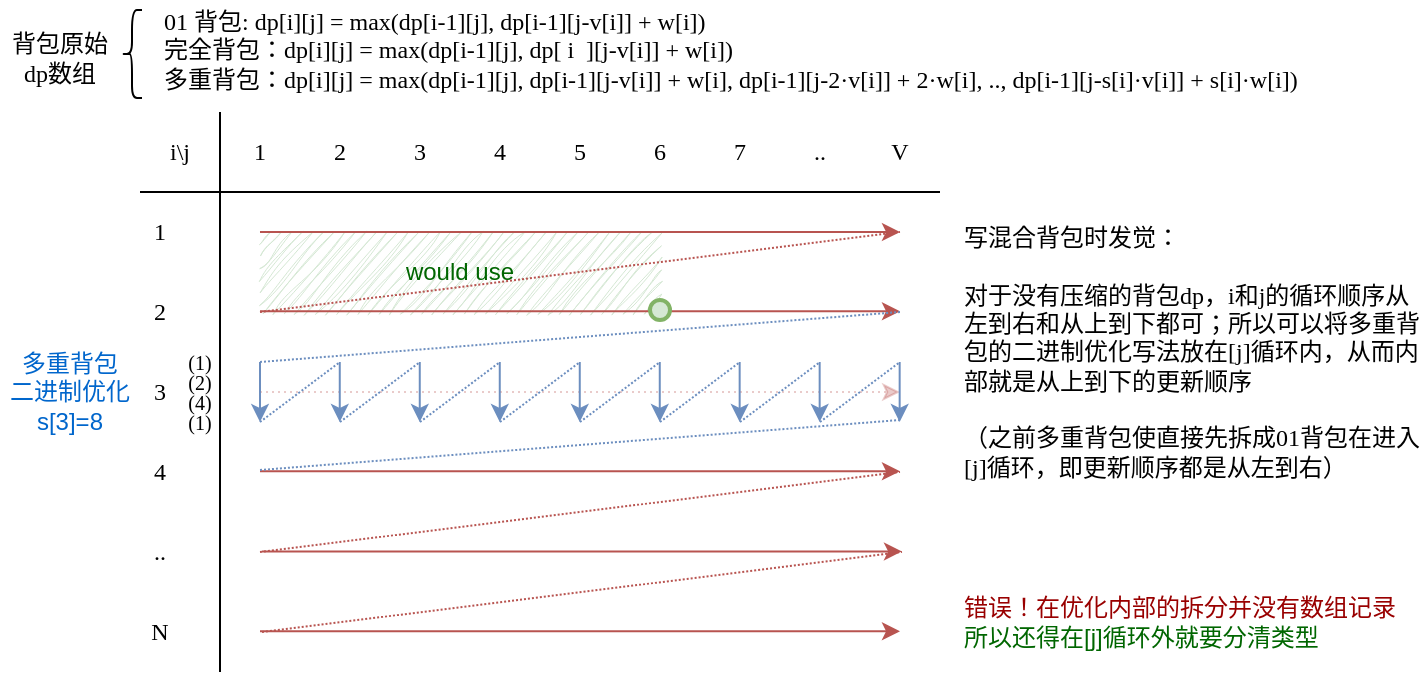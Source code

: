 <mxfile version="25.0.3">
  <diagram name="backpack" id="WbhOg6mAHFlbiaJ38bU9">
    <mxGraphModel dx="1195" dy="622" grid="1" gridSize="10" guides="1" tooltips="1" connect="1" arrows="1" fold="1" page="1" pageScale="1" pageWidth="850" pageHeight="1100" math="0" shadow="0">
      <root>
        <mxCell id="0" />
        <mxCell id="1" parent="0" />
        <mxCell id="b7AsIHiMoh33NBh8LySQ-63" value="&lt;font color=&quot;#006600&quot;&gt;would use&lt;/font&gt;" style="rounded=0;whiteSpace=wrap;html=1;fillColor=#d5e8d4;strokeColor=none;glass=0;shadow=0;sketch=1;curveFitting=1;jiggle=2;" vertex="1" parent="1">
          <mxGeometry x="140" y="180" width="200" height="40" as="geometry" />
        </mxCell>
        <mxCell id="b7AsIHiMoh33NBh8LySQ-1" value="" style="endArrow=none;html=1;rounded=0;" edge="1" parent="1">
          <mxGeometry width="50" height="50" relative="1" as="geometry">
            <mxPoint x="80" y="160" as="sourcePoint" />
            <mxPoint x="480" y="160" as="targetPoint" />
          </mxGeometry>
        </mxCell>
        <mxCell id="b7AsIHiMoh33NBh8LySQ-2" value="" style="endArrow=none;html=1;rounded=0;" edge="1" parent="1">
          <mxGeometry width="50" height="50" relative="1" as="geometry">
            <mxPoint x="120" y="400" as="sourcePoint" />
            <mxPoint x="120" y="120" as="targetPoint" />
          </mxGeometry>
        </mxCell>
        <mxCell id="b7AsIHiMoh33NBh8LySQ-3" value="&lt;font face=&quot;Lucida Console&quot;&gt;i\j&lt;/font&gt;" style="text;html=1;align=center;verticalAlign=middle;whiteSpace=wrap;rounded=0;" vertex="1" parent="1">
          <mxGeometry x="80" y="120" width="40" height="40" as="geometry" />
        </mxCell>
        <mxCell id="b7AsIHiMoh33NBh8LySQ-6" value="&lt;font face=&quot;Lucida Console&quot;&gt;1&lt;/font&gt;" style="text;html=1;align=center;verticalAlign=middle;whiteSpace=wrap;rounded=0;" vertex="1" parent="1">
          <mxGeometry x="80" y="160" width="20" height="40" as="geometry" />
        </mxCell>
        <mxCell id="b7AsIHiMoh33NBh8LySQ-7" value="&lt;font face=&quot;Lucida Console&quot;&gt;2&lt;/font&gt;" style="text;html=1;align=center;verticalAlign=middle;whiteSpace=wrap;rounded=0;" vertex="1" parent="1">
          <mxGeometry x="80" y="200" width="20" height="40" as="geometry" />
        </mxCell>
        <mxCell id="b7AsIHiMoh33NBh8LySQ-9" value="&lt;font face=&quot;Lucida Console&quot;&gt;3&lt;/font&gt;" style="text;html=1;align=center;verticalAlign=middle;whiteSpace=wrap;rounded=0;" vertex="1" parent="1">
          <mxGeometry x="80" y="240" width="20" height="40" as="geometry" />
        </mxCell>
        <mxCell id="b7AsIHiMoh33NBh8LySQ-10" value="&lt;font face=&quot;Lucida Console&quot;&gt;4&lt;/font&gt;" style="text;html=1;align=center;verticalAlign=middle;whiteSpace=wrap;rounded=0;" vertex="1" parent="1">
          <mxGeometry x="80" y="280" width="20" height="40" as="geometry" />
        </mxCell>
        <mxCell id="b7AsIHiMoh33NBh8LySQ-11" value="&lt;font face=&quot;Lucida Console&quot;&gt;..&lt;/font&gt;" style="text;html=1;align=center;verticalAlign=middle;whiteSpace=wrap;rounded=0;" vertex="1" parent="1">
          <mxGeometry x="80" y="320" width="20" height="40" as="geometry" />
        </mxCell>
        <mxCell id="b7AsIHiMoh33NBh8LySQ-12" value="&lt;font face=&quot;Lucida Console&quot;&gt;N&lt;/font&gt;" style="text;html=1;align=center;verticalAlign=middle;whiteSpace=wrap;rounded=0;" vertex="1" parent="1">
          <mxGeometry x="80" y="360" width="20" height="40" as="geometry" />
        </mxCell>
        <mxCell id="b7AsIHiMoh33NBh8LySQ-13" value="&lt;font face=&quot;Lucida Console&quot;&gt;1&lt;/font&gt;" style="text;html=1;align=center;verticalAlign=middle;whiteSpace=wrap;rounded=0;" vertex="1" parent="1">
          <mxGeometry x="120" y="120" width="40" height="40" as="geometry" />
        </mxCell>
        <mxCell id="b7AsIHiMoh33NBh8LySQ-14" value="&lt;font face=&quot;Lucida Console&quot;&gt;2&lt;/font&gt;" style="text;html=1;align=center;verticalAlign=middle;whiteSpace=wrap;rounded=0;" vertex="1" parent="1">
          <mxGeometry x="160" y="120" width="40" height="40" as="geometry" />
        </mxCell>
        <mxCell id="b7AsIHiMoh33NBh8LySQ-15" value="&lt;font face=&quot;Lucida Console&quot;&gt;3&lt;/font&gt;" style="text;html=1;align=center;verticalAlign=middle;whiteSpace=wrap;rounded=0;" vertex="1" parent="1">
          <mxGeometry x="200" y="120" width="40" height="40" as="geometry" />
        </mxCell>
        <mxCell id="b7AsIHiMoh33NBh8LySQ-16" value="&lt;font face=&quot;Lucida Console&quot;&gt;4&lt;/font&gt;" style="text;html=1;align=center;verticalAlign=middle;whiteSpace=wrap;rounded=0;" vertex="1" parent="1">
          <mxGeometry x="240" y="120" width="40" height="40" as="geometry" />
        </mxCell>
        <mxCell id="b7AsIHiMoh33NBh8LySQ-17" value="&lt;font face=&quot;Lucida Console&quot;&gt;5&lt;/font&gt;" style="text;html=1;align=center;verticalAlign=middle;whiteSpace=wrap;rounded=0;" vertex="1" parent="1">
          <mxGeometry x="280" y="120" width="40" height="40" as="geometry" />
        </mxCell>
        <mxCell id="b7AsIHiMoh33NBh8LySQ-18" value="&lt;font face=&quot;Lucida Console&quot;&gt;6&lt;/font&gt;" style="text;html=1;align=center;verticalAlign=middle;whiteSpace=wrap;rounded=0;" vertex="1" parent="1">
          <mxGeometry x="320" y="120" width="40" height="40" as="geometry" />
        </mxCell>
        <mxCell id="b7AsIHiMoh33NBh8LySQ-19" value="&lt;font face=&quot;Lucida Console&quot;&gt;7&lt;/font&gt;" style="text;html=1;align=center;verticalAlign=middle;whiteSpace=wrap;rounded=0;" vertex="1" parent="1">
          <mxGeometry x="360" y="120" width="40" height="40" as="geometry" />
        </mxCell>
        <mxCell id="b7AsIHiMoh33NBh8LySQ-20" value="&lt;font face=&quot;Lucida Console&quot;&gt;..&lt;/font&gt;" style="text;html=1;align=center;verticalAlign=middle;whiteSpace=wrap;rounded=0;" vertex="1" parent="1">
          <mxGeometry x="400" y="120" width="40" height="40" as="geometry" />
        </mxCell>
        <mxCell id="b7AsIHiMoh33NBh8LySQ-21" value="&lt;font face=&quot;Lucida Console&quot;&gt;V&lt;/font&gt;" style="text;html=1;align=center;verticalAlign=middle;whiteSpace=wrap;rounded=0;" vertex="1" parent="1">
          <mxGeometry x="440" y="120" width="40" height="40" as="geometry" />
        </mxCell>
        <mxCell id="b7AsIHiMoh33NBh8LySQ-22" value="&lt;font style=&quot;font-size: 10px;&quot; face=&quot;Lucida Console&quot;&gt;(1)&lt;/font&gt;" style="text;html=1;align=center;verticalAlign=middle;whiteSpace=wrap;rounded=0;" vertex="1" parent="1">
          <mxGeometry x="100" y="240" width="20" height="10" as="geometry" />
        </mxCell>
        <mxCell id="b7AsIHiMoh33NBh8LySQ-24" value="&lt;font style=&quot;font-size: 10px;&quot; face=&quot;Lucida Console&quot;&gt;(2)&lt;/font&gt;" style="text;html=1;align=center;verticalAlign=middle;whiteSpace=wrap;rounded=0;" vertex="1" parent="1">
          <mxGeometry x="100" y="250" width="20" height="10" as="geometry" />
        </mxCell>
        <mxCell id="b7AsIHiMoh33NBh8LySQ-25" value="&lt;font style=&quot;font-size: 10px;&quot; face=&quot;Lucida Console&quot;&gt;(4)&lt;/font&gt;" style="text;html=1;align=center;verticalAlign=middle;whiteSpace=wrap;rounded=0;" vertex="1" parent="1">
          <mxGeometry x="100" y="260" width="20" height="10" as="geometry" />
        </mxCell>
        <mxCell id="b7AsIHiMoh33NBh8LySQ-26" value="&lt;font style=&quot;font-size: 10px;&quot; face=&quot;Lucida Console&quot;&gt;(1)&lt;/font&gt;" style="text;html=1;align=center;verticalAlign=middle;whiteSpace=wrap;rounded=0;" vertex="1" parent="1">
          <mxGeometry x="100" y="270" width="20" height="10" as="geometry" />
        </mxCell>
        <mxCell id="b7AsIHiMoh33NBh8LySQ-27" value="&lt;div&gt;&lt;font face=&quot;Lucida Console&quot;&gt;背包原始dp数组&lt;/font&gt;&lt;/div&gt;" style="text;html=1;align=center;verticalAlign=middle;whiteSpace=wrap;rounded=0;" vertex="1" parent="1">
          <mxGeometry x="10" y="73" width="60" height="40" as="geometry" />
        </mxCell>
        <mxCell id="b7AsIHiMoh33NBh8LySQ-29" value="" style="endArrow=classic;html=1;rounded=0;fillColor=#f8cecc;strokeColor=#b85450;" edge="1" parent="1">
          <mxGeometry width="50" height="50" relative="1" as="geometry">
            <mxPoint x="140" y="180" as="sourcePoint" />
            <mxPoint x="460" y="180" as="targetPoint" />
          </mxGeometry>
        </mxCell>
        <mxCell id="b7AsIHiMoh33NBh8LySQ-30" value="" style="endArrow=classic;html=1;rounded=0;fillColor=#f8cecc;strokeColor=#b85450;" edge="1" parent="1">
          <mxGeometry width="50" height="50" relative="1" as="geometry">
            <mxPoint x="140" y="219.66" as="sourcePoint" />
            <mxPoint x="460" y="219.66" as="targetPoint" />
          </mxGeometry>
        </mxCell>
        <mxCell id="b7AsIHiMoh33NBh8LySQ-31" value="" style="endArrow=classic;html=1;rounded=0;fillColor=#f8cecc;strokeColor=#b85450;dashed=1;dashPattern=1 2;jumpStyle=none;jumpSize=6;opacity=30;curved=0;" edge="1" parent="1">
          <mxGeometry width="50" height="50" relative="1" as="geometry">
            <mxPoint x="140" y="260" as="sourcePoint" />
            <mxPoint x="460" y="260" as="targetPoint" />
          </mxGeometry>
        </mxCell>
        <mxCell id="b7AsIHiMoh33NBh8LySQ-32" value="" style="endArrow=classic;html=1;rounded=0;fillColor=#f8cecc;strokeColor=#b85450;" edge="1" parent="1">
          <mxGeometry width="50" height="50" relative="1" as="geometry">
            <mxPoint x="140" y="299.66" as="sourcePoint" />
            <mxPoint x="460" y="299.66" as="targetPoint" />
          </mxGeometry>
        </mxCell>
        <mxCell id="b7AsIHiMoh33NBh8LySQ-33" value="" style="endArrow=classic;html=1;rounded=0;fillColor=#f8cecc;strokeColor=#b85450;" edge="1" parent="1">
          <mxGeometry width="50" height="50" relative="1" as="geometry">
            <mxPoint x="140" y="379.66" as="sourcePoint" />
            <mxPoint x="460" y="379.66" as="targetPoint" />
          </mxGeometry>
        </mxCell>
        <mxCell id="b7AsIHiMoh33NBh8LySQ-34" value="&lt;font color=&quot;#0066cc&quot;&gt;多重背包&lt;/font&gt;&lt;div&gt;&lt;font color=&quot;#0066cc&quot;&gt;二进制优化&lt;/font&gt;&lt;/div&gt;&lt;div&gt;&lt;font color=&quot;#0066cc&quot;&gt;s[3]=8&lt;/font&gt;&lt;/div&gt;" style="text;html=1;align=center;verticalAlign=middle;whiteSpace=wrap;rounded=0;" vertex="1" parent="1">
          <mxGeometry x="10" y="240" width="70" height="40" as="geometry" />
        </mxCell>
        <mxCell id="b7AsIHiMoh33NBh8LySQ-35" value="&lt;div&gt;&lt;span style=&quot;font-family: &amp;quot;Lucida Console&amp;quot;; background-color: initial;&quot;&gt;01&amp;nbsp;&lt;/span&gt;&lt;font style=&quot;background-color: initial;&quot; face=&quot;Lucida Console&quot;&gt;背包: &lt;/font&gt;&lt;font style=&quot;background-color: initial;&quot; face=&quot;Tahoma&quot;&gt;dp[i][j] = max(dp[i-1][j], dp[i-1][j-v[i]] + w[i])&lt;/font&gt;&lt;/div&gt;&lt;div&gt;&lt;font face=&quot;Tahoma&quot;&gt;完全背包：dp[i][j] = max(dp[i-1][j], dp[ i&amp;nbsp; ][j-v[i]] + w[i])&lt;/font&gt;&lt;/div&gt;&lt;div&gt;&lt;font face=&quot;Tahoma&quot;&gt;多重背包：dp[i][j] = max(dp[i-1][j], dp[i-1][j-v[i]] + w[i],&amp;nbsp;&lt;/font&gt;&lt;span style=&quot;font-family: Tahoma; background-color: initial;&quot;&gt;dp[i-1][j-2·v[i]] + 2·w[i], .., dp[i-1][j-s[i]·v[i]] + s[i]·w[i]&lt;/span&gt;&lt;span style=&quot;font-family: Tahoma; background-color: initial;&quot;&gt;)&lt;/span&gt;&lt;/div&gt;" style="text;html=1;align=left;verticalAlign=middle;whiteSpace=wrap;rounded=0;" vertex="1" parent="1">
          <mxGeometry x="90" y="64" width="630" height="50" as="geometry" />
        </mxCell>
        <mxCell id="b7AsIHiMoh33NBh8LySQ-36" value="" style="shape=curlyBracket;whiteSpace=wrap;html=1;rounded=1;labelPosition=left;verticalLabelPosition=middle;align=right;verticalAlign=middle;size=0.5;" vertex="1" parent="1">
          <mxGeometry x="71" y="69" width="10" height="44" as="geometry" />
        </mxCell>
        <mxCell id="b7AsIHiMoh33NBh8LySQ-37" value="" style="endArrow=classic;html=1;rounded=0;fillColor=#dae8fc;strokeColor=#6c8ebf;" edge="1" parent="1">
          <mxGeometry width="50" height="50" relative="1" as="geometry">
            <mxPoint x="140" y="245" as="sourcePoint" />
            <mxPoint x="140" y="275" as="targetPoint" />
          </mxGeometry>
        </mxCell>
        <mxCell id="b7AsIHiMoh33NBh8LySQ-40" value="" style="endArrow=classic;html=1;rounded=0;fillColor=#dae8fc;strokeColor=#6c8ebf;" edge="1" parent="1">
          <mxGeometry width="50" height="50" relative="1" as="geometry">
            <mxPoint x="179.88" y="245" as="sourcePoint" />
            <mxPoint x="179.88" y="275" as="targetPoint" />
          </mxGeometry>
        </mxCell>
        <mxCell id="b7AsIHiMoh33NBh8LySQ-41" value="" style="endArrow=classic;html=1;rounded=0;fillColor=#dae8fc;strokeColor=#6c8ebf;" edge="1" parent="1">
          <mxGeometry width="50" height="50" relative="1" as="geometry">
            <mxPoint x="219.88" y="245" as="sourcePoint" />
            <mxPoint x="219.88" y="275" as="targetPoint" />
          </mxGeometry>
        </mxCell>
        <mxCell id="b7AsIHiMoh33NBh8LySQ-42" value="" style="endArrow=classic;html=1;rounded=0;fillColor=#dae8fc;strokeColor=#6c8ebf;" edge="1" parent="1">
          <mxGeometry width="50" height="50" relative="1" as="geometry">
            <mxPoint x="259.88" y="245" as="sourcePoint" />
            <mxPoint x="259.88" y="275" as="targetPoint" />
          </mxGeometry>
        </mxCell>
        <mxCell id="b7AsIHiMoh33NBh8LySQ-43" value="" style="endArrow=classic;html=1;rounded=0;fillColor=#dae8fc;strokeColor=#6c8ebf;" edge="1" parent="1">
          <mxGeometry width="50" height="50" relative="1" as="geometry">
            <mxPoint x="299.88" y="245" as="sourcePoint" />
            <mxPoint x="299.88" y="275" as="targetPoint" />
          </mxGeometry>
        </mxCell>
        <mxCell id="b7AsIHiMoh33NBh8LySQ-44" value="" style="endArrow=classic;html=1;rounded=0;fillColor=#dae8fc;strokeColor=#6c8ebf;" edge="1" parent="1">
          <mxGeometry width="50" height="50" relative="1" as="geometry">
            <mxPoint x="339.88" y="245" as="sourcePoint" />
            <mxPoint x="339.88" y="275" as="targetPoint" />
          </mxGeometry>
        </mxCell>
        <mxCell id="b7AsIHiMoh33NBh8LySQ-45" value="" style="endArrow=classic;html=1;rounded=0;fillColor=#dae8fc;strokeColor=#6c8ebf;" edge="1" parent="1">
          <mxGeometry width="50" height="50" relative="1" as="geometry">
            <mxPoint x="379.83" y="245" as="sourcePoint" />
            <mxPoint x="379.83" y="275" as="targetPoint" />
          </mxGeometry>
        </mxCell>
        <mxCell id="b7AsIHiMoh33NBh8LySQ-46" value="" style="endArrow=classic;html=1;rounded=0;fillColor=#dae8fc;strokeColor=#6c8ebf;" edge="1" parent="1">
          <mxGeometry width="50" height="50" relative="1" as="geometry">
            <mxPoint x="419.83" y="245" as="sourcePoint" />
            <mxPoint x="419.83" y="275" as="targetPoint" />
          </mxGeometry>
        </mxCell>
        <mxCell id="b7AsIHiMoh33NBh8LySQ-47" value="" style="endArrow=classic;html=1;rounded=0;fillColor=#dae8fc;strokeColor=#6c8ebf;" edge="1" parent="1">
          <mxGeometry width="50" height="50" relative="1" as="geometry">
            <mxPoint x="459.83" y="245" as="sourcePoint" />
            <mxPoint x="459.83" y="275" as="targetPoint" />
          </mxGeometry>
        </mxCell>
        <mxCell id="b7AsIHiMoh33NBh8LySQ-48" value="" style="endArrow=none;dashed=1;html=1;rounded=0;fillColor=#f8cecc;strokeColor=#b85450;dashPattern=1 1;" edge="1" parent="1">
          <mxGeometry width="50" height="50" relative="1" as="geometry">
            <mxPoint x="140" y="220" as="sourcePoint" />
            <mxPoint x="460" y="180" as="targetPoint" />
          </mxGeometry>
        </mxCell>
        <mxCell id="b7AsIHiMoh33NBh8LySQ-49" value="" style="endArrow=none;dashed=1;html=1;rounded=0;fillColor=#f8cecc;strokeColor=#b85450;dashPattern=1 1;" edge="1" parent="1">
          <mxGeometry width="50" height="50" relative="1" as="geometry">
            <mxPoint x="141" y="380" as="sourcePoint" />
            <mxPoint x="461" y="340" as="targetPoint" />
          </mxGeometry>
        </mxCell>
        <mxCell id="b7AsIHiMoh33NBh8LySQ-50" value="" style="endArrow=classic;html=1;rounded=0;fillColor=#f8cecc;strokeColor=#b85450;" edge="1" parent="1">
          <mxGeometry width="50" height="50" relative="1" as="geometry">
            <mxPoint x="141" y="339.71" as="sourcePoint" />
            <mxPoint x="461" y="339.71" as="targetPoint" />
          </mxGeometry>
        </mxCell>
        <mxCell id="b7AsIHiMoh33NBh8LySQ-51" value="" style="endArrow=none;dashed=1;html=1;rounded=0;fillColor=#f8cecc;strokeColor=#b85450;dashPattern=1 1;" edge="1" parent="1">
          <mxGeometry width="50" height="50" relative="1" as="geometry">
            <mxPoint x="140" y="340" as="sourcePoint" />
            <mxPoint x="460" y="300" as="targetPoint" />
          </mxGeometry>
        </mxCell>
        <mxCell id="b7AsIHiMoh33NBh8LySQ-52" value="" style="endArrow=none;dashed=1;html=1;rounded=0;fillColor=#dae8fc;strokeColor=#6c8ebf;dashPattern=1 1;" edge="1" parent="1">
          <mxGeometry width="50" height="50" relative="1" as="geometry">
            <mxPoint x="140" y="245" as="sourcePoint" />
            <mxPoint x="460" y="220" as="targetPoint" />
          </mxGeometry>
        </mxCell>
        <mxCell id="b7AsIHiMoh33NBh8LySQ-53" value="" style="endArrow=none;dashed=1;html=1;rounded=0;fillColor=#dae8fc;strokeColor=#6c8ebf;dashPattern=1 1;" edge="1" parent="1">
          <mxGeometry width="50" height="50" relative="1" as="geometry">
            <mxPoint x="140" y="275" as="sourcePoint" />
            <mxPoint x="180" y="245" as="targetPoint" />
          </mxGeometry>
        </mxCell>
        <mxCell id="b7AsIHiMoh33NBh8LySQ-54" value="" style="endArrow=none;dashed=1;html=1;rounded=0;fillColor=#dae8fc;strokeColor=#6c8ebf;dashPattern=1 1;" edge="1" parent="1">
          <mxGeometry width="50" height="50" relative="1" as="geometry">
            <mxPoint x="180" y="275" as="sourcePoint" />
            <mxPoint x="220" y="245" as="targetPoint" />
          </mxGeometry>
        </mxCell>
        <mxCell id="b7AsIHiMoh33NBh8LySQ-55" value="" style="endArrow=none;dashed=1;html=1;rounded=0;fillColor=#dae8fc;strokeColor=#6c8ebf;dashPattern=1 1;" edge="1" parent="1">
          <mxGeometry width="50" height="50" relative="1" as="geometry">
            <mxPoint x="220" y="275" as="sourcePoint" />
            <mxPoint x="260" y="245" as="targetPoint" />
          </mxGeometry>
        </mxCell>
        <mxCell id="b7AsIHiMoh33NBh8LySQ-56" value="" style="endArrow=none;dashed=1;html=1;rounded=0;fillColor=#dae8fc;strokeColor=#6c8ebf;dashPattern=1 1;" edge="1" parent="1">
          <mxGeometry width="50" height="50" relative="1" as="geometry">
            <mxPoint x="260" y="275" as="sourcePoint" />
            <mxPoint x="300" y="245" as="targetPoint" />
          </mxGeometry>
        </mxCell>
        <mxCell id="b7AsIHiMoh33NBh8LySQ-57" value="" style="endArrow=none;dashed=1;html=1;rounded=0;fillColor=#dae8fc;strokeColor=#6c8ebf;dashPattern=1 1;" edge="1" parent="1">
          <mxGeometry width="50" height="50" relative="1" as="geometry">
            <mxPoint x="300" y="275" as="sourcePoint" />
            <mxPoint x="340" y="245" as="targetPoint" />
          </mxGeometry>
        </mxCell>
        <mxCell id="b7AsIHiMoh33NBh8LySQ-58" value="" style="endArrow=none;dashed=1;html=1;rounded=0;fillColor=#dae8fc;strokeColor=#6c8ebf;dashPattern=1 1;" edge="1" parent="1">
          <mxGeometry width="50" height="50" relative="1" as="geometry">
            <mxPoint x="340" y="275" as="sourcePoint" />
            <mxPoint x="380" y="245" as="targetPoint" />
          </mxGeometry>
        </mxCell>
        <mxCell id="b7AsIHiMoh33NBh8LySQ-59" value="" style="endArrow=none;dashed=1;html=1;rounded=0;fillColor=#dae8fc;strokeColor=#6c8ebf;dashPattern=1 1;" edge="1" parent="1">
          <mxGeometry width="50" height="50" relative="1" as="geometry">
            <mxPoint x="380" y="275" as="sourcePoint" />
            <mxPoint x="420" y="245" as="targetPoint" />
          </mxGeometry>
        </mxCell>
        <mxCell id="b7AsIHiMoh33NBh8LySQ-60" value="" style="endArrow=none;dashed=1;html=1;rounded=0;fillColor=#dae8fc;strokeColor=#6c8ebf;dashPattern=1 1;" edge="1" parent="1">
          <mxGeometry width="50" height="50" relative="1" as="geometry">
            <mxPoint x="420" y="275" as="sourcePoint" />
            <mxPoint x="460" y="245" as="targetPoint" />
          </mxGeometry>
        </mxCell>
        <mxCell id="b7AsIHiMoh33NBh8LySQ-61" value="" style="endArrow=none;dashed=1;html=1;rounded=0;fillColor=#dae8fc;strokeColor=#6c8ebf;dashPattern=1 1;" edge="1" parent="1">
          <mxGeometry width="50" height="50" relative="1" as="geometry">
            <mxPoint x="140" y="299" as="sourcePoint" />
            <mxPoint x="460" y="274" as="targetPoint" />
          </mxGeometry>
        </mxCell>
        <mxCell id="b7AsIHiMoh33NBh8LySQ-62" value="" style="ellipse;whiteSpace=wrap;html=1;aspect=fixed;fillColor=#d5e8d4;strokeColor=#82b366;strokeWidth=2;" vertex="1" parent="1">
          <mxGeometry x="335" y="214" width="10" height="10" as="geometry" />
        </mxCell>
        <mxCell id="b7AsIHiMoh33NBh8LySQ-64" value="&lt;font face=&quot;Lucida Console&quot;&gt;写混合背包时发觉：&lt;/font&gt;&lt;div&gt;&lt;font face=&quot;Lucida Console&quot;&gt;&lt;br&gt;&lt;/font&gt;&lt;/div&gt;&lt;div&gt;&lt;font face=&quot;Lucida Console&quot;&gt;对于没有压缩的背包dp，i和j的循环顺序从左到右和从上到下都可；所以可以将多重背包的二进制优化写法放在[j]循环内，从而内部就是从上到下的更新顺序&lt;/font&gt;&lt;/div&gt;&lt;div&gt;&lt;font face=&quot;Lucida Console&quot;&gt;&lt;br&gt;&lt;/font&gt;&lt;/div&gt;&lt;div&gt;&lt;font face=&quot;Lucida Console&quot;&gt;（之前多重背包使直接先拆成01背包在进入[j]循环，即更新顺序都是从左到右）&lt;/font&gt;&lt;/div&gt;" style="text;html=1;align=left;verticalAlign=middle;whiteSpace=wrap;rounded=0;" vertex="1" parent="1">
          <mxGeometry x="490" y="160" width="230" height="160" as="geometry" />
        </mxCell>
        <mxCell id="b7AsIHiMoh33NBh8LySQ-66" value="&lt;font color=&quot;#990000&quot; face=&quot;Lucida Console&quot;&gt;错误！在优化内部的拆分并没有数组记录&lt;/font&gt;&lt;div&gt;&lt;font color=&quot;#006600&quot;&gt;所以还得在[j]循环外就要分清类型&lt;/font&gt;&lt;/div&gt;" style="text;html=1;align=left;verticalAlign=middle;whiteSpace=wrap;rounded=0;" vertex="1" parent="1">
          <mxGeometry x="490" y="360" width="230" height="30" as="geometry" />
        </mxCell>
      </root>
    </mxGraphModel>
  </diagram>
</mxfile>
